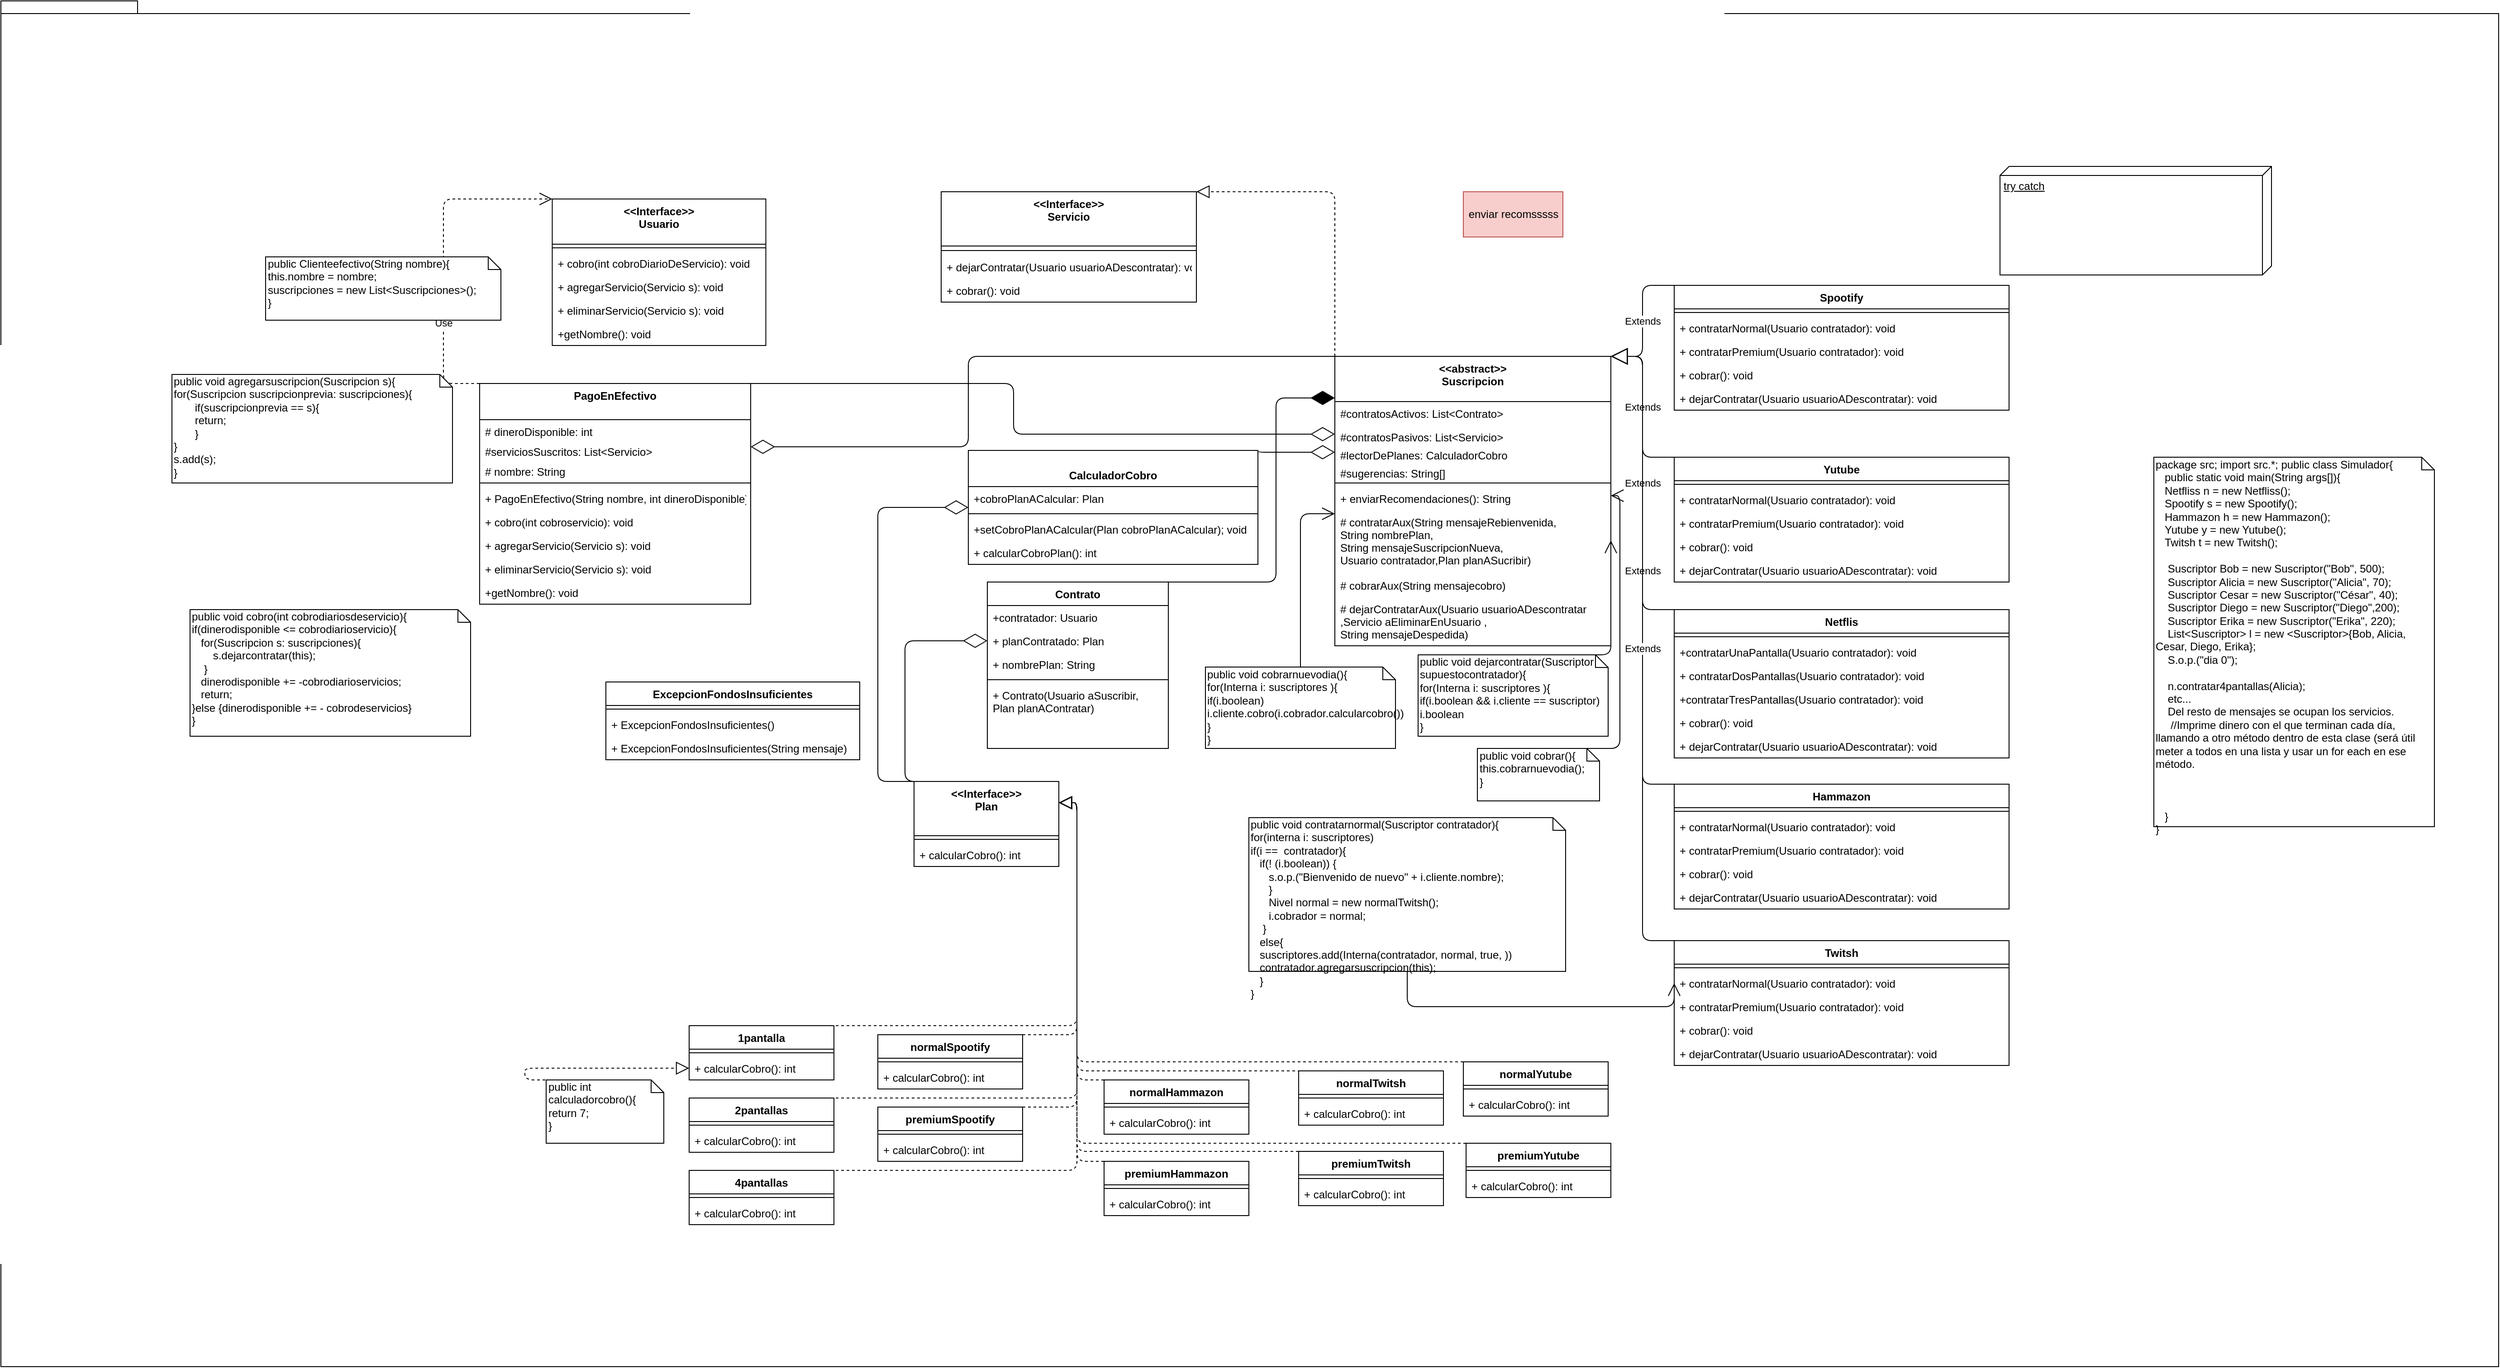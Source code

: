 <mxfile version="13.7.9" type="device"><diagram id="C5RBs43oDa-KdzZeNtuy" name="Page-1"><mxGraphModel dx="2427" dy="1890" grid="1" gridSize="10" guides="1" tooltips="1" connect="1" arrows="1" fold="1" page="1" pageScale="1" pageWidth="827" pageHeight="1169" math="0" shadow="0"><root><mxCell id="WIyWlLk6GJQsqaUBKTNV-0"/><mxCell id="WIyWlLk6GJQsqaUBKTNV-1" parent="WIyWlLk6GJQsqaUBKTNV-0"/><mxCell id="yASqhgef4DeGsvccUPQd-49" value="package" style="shape=folder;fontStyle=1;spacingTop=10;tabWidth=40;tabHeight=14;tabPosition=left;html=1;" parent="WIyWlLk6GJQsqaUBKTNV-1" vertex="1"><mxGeometry x="-279" y="-163" width="2760" height="1510" as="geometry"/></mxCell><mxCell id="seJp1CUH6PUknNEyQA05-84" value="Use" style="endArrow=open;endSize=12;dashed=1;html=1;exitX=0.5;exitY=0;exitDx=0;exitDy=0;edgeStyle=elbowEdgeStyle;elbow=vertical;entryX=0;entryY=0;entryDx=0;entryDy=0;" parent="WIyWlLk6GJQsqaUBKTNV-1" source="seJp1CUH6PUknNEyQA05-51" target="seJp1CUH6PUknNEyQA05-43" edge="1"><mxGeometry width="160" relative="1" as="geometry"><mxPoint x="490.5" y="211.5" as="sourcePoint"/><mxPoint x="492" y="154" as="targetPoint"/><Array as="points"><mxPoint x="210" y="220"/><mxPoint x="280" y="150"/><mxPoint x="340" y="200"/></Array></mxGeometry></mxCell><mxCell id="1PdT752486cN9ow1aZNK-30" value="" style="endArrow=diamondThin;endFill=0;endSize=24;html=1;entryX=0;entryY=0.5;entryDx=0;entryDy=0;edgeStyle=elbowEdgeStyle;elbow=vertical;exitX=0.25;exitY=0;exitDx=0;exitDy=0;" parent="WIyWlLk6GJQsqaUBKTNV-1" source="1PdT752486cN9ow1aZNK-26" target="1PdT752486cN9ow1aZNK-16" edge="1"><mxGeometry width="160" relative="1" as="geometry"><mxPoint x="840" y="530" as="sourcePoint"/><mxPoint x="1000" y="530" as="targetPoint"/><Array as="points"><mxPoint x="720" y="519"/><mxPoint x="730" y="519"/><mxPoint x="710" y="519"/><mxPoint x="790" y="519"/><mxPoint x="720" y="740"/><mxPoint x="760" y="780"/><mxPoint x="900" y="770"/><mxPoint x="700" y="740"/><mxPoint x="970" y="770"/><mxPoint x="770" y="730"/><mxPoint x="1010" y="770"/></Array></mxGeometry></mxCell><mxCell id="seJp1CUH6PUknNEyQA05-47" value="Yutube" style="swimlane;fontStyle=1;align=center;verticalAlign=top;childLayout=stackLayout;horizontal=1;startSize=26;horizontalStack=0;resizeParent=1;resizeParentMax=0;resizeLast=0;collapsible=1;marginBottom=0;" parent="WIyWlLk6GJQsqaUBKTNV-1" vertex="1"><mxGeometry x="1570" y="341.5" width="370" height="138" as="geometry"/></mxCell><mxCell id="seJp1CUH6PUknNEyQA05-49" value="" style="line;strokeWidth=1;fillColor=none;align=left;verticalAlign=middle;spacingTop=-1;spacingLeft=3;spacingRight=3;rotatable=0;labelPosition=right;points=[];portConstraint=eastwest;" parent="seJp1CUH6PUknNEyQA05-47" vertex="1"><mxGeometry y="26" width="370" height="8" as="geometry"/></mxCell><mxCell id="CevSqDJpYo1DZU9bC7BM-19" value="+ contratarNormal(Usuario contratador): void" style="text;strokeColor=none;fillColor=none;align=left;verticalAlign=top;spacingLeft=4;spacingRight=4;overflow=hidden;rotatable=0;points=[[0,0.5],[1,0.5]];portConstraint=eastwest;" parent="seJp1CUH6PUknNEyQA05-47" vertex="1"><mxGeometry y="34" width="370" height="26" as="geometry"/></mxCell><mxCell id="CevSqDJpYo1DZU9bC7BM-20" value="+ contratarPremium(Usuario contratador): void" style="text;strokeColor=none;fillColor=none;align=left;verticalAlign=top;spacingLeft=4;spacingRight=4;overflow=hidden;rotatable=0;points=[[0,0.5],[1,0.5]];portConstraint=eastwest;" parent="seJp1CUH6PUknNEyQA05-47" vertex="1"><mxGeometry y="60" width="370" height="26" as="geometry"/></mxCell><mxCell id="CevSqDJpYo1DZU9bC7BM-104" value="+ cobrar(): void&#xA;" style="text;strokeColor=none;fillColor=none;align=left;verticalAlign=top;spacingLeft=4;spacingRight=4;overflow=hidden;rotatable=0;points=[[0,0.5],[1,0.5]];portConstraint=eastwest;" parent="seJp1CUH6PUknNEyQA05-47" vertex="1"><mxGeometry y="86" width="370" height="26" as="geometry"/></mxCell><mxCell id="CevSqDJpYo1DZU9bC7BM-112" value="+ dejarContratar(Usuario usuarioADescontratar): void" style="text;strokeColor=none;fillColor=none;align=left;verticalAlign=top;spacingLeft=4;spacingRight=4;overflow=hidden;rotatable=0;points=[[0,0.5],[1,0.5]];portConstraint=eastwest;" parent="seJp1CUH6PUknNEyQA05-47" vertex="1"><mxGeometry y="112" width="370" height="26" as="geometry"/></mxCell><mxCell id="seJp1CUH6PUknNEyQA05-35" value="Spootify" style="swimlane;fontStyle=1;align=center;verticalAlign=top;childLayout=stackLayout;horizontal=1;startSize=26;horizontalStack=0;resizeParent=1;resizeParentMax=0;resizeLast=0;collapsible=1;marginBottom=0;" parent="WIyWlLk6GJQsqaUBKTNV-1" vertex="1"><mxGeometry x="1570" y="151.5" width="370" height="138" as="geometry"/></mxCell><mxCell id="seJp1CUH6PUknNEyQA05-37" value="" style="line;strokeWidth=1;fillColor=none;align=left;verticalAlign=middle;spacingTop=-1;spacingLeft=3;spacingRight=3;rotatable=0;labelPosition=right;points=[];portConstraint=eastwest;" parent="seJp1CUH6PUknNEyQA05-35" vertex="1"><mxGeometry y="26" width="370" height="8" as="geometry"/></mxCell><mxCell id="CevSqDJpYo1DZU9bC7BM-18" value="+ contratarNormal(Usuario contratador): void" style="text;strokeColor=none;fillColor=none;align=left;verticalAlign=top;spacingLeft=4;spacingRight=4;overflow=hidden;rotatable=0;points=[[0,0.5],[1,0.5]];portConstraint=eastwest;" parent="seJp1CUH6PUknNEyQA05-35" vertex="1"><mxGeometry y="34" width="370" height="26" as="geometry"/></mxCell><mxCell id="CevSqDJpYo1DZU9bC7BM-17" value="+ contratarPremium(Usuario contratador): void" style="text;strokeColor=none;fillColor=none;align=left;verticalAlign=top;spacingLeft=4;spacingRight=4;overflow=hidden;rotatable=0;points=[[0,0.5],[1,0.5]];portConstraint=eastwest;" parent="seJp1CUH6PUknNEyQA05-35" vertex="1"><mxGeometry y="60" width="370" height="26" as="geometry"/></mxCell><mxCell id="CevSqDJpYo1DZU9bC7BM-106" value="+ cobrar(): void&#xA;" style="text;strokeColor=none;fillColor=none;align=left;verticalAlign=top;spacingLeft=4;spacingRight=4;overflow=hidden;rotatable=0;points=[[0,0.5],[1,0.5]];portConstraint=eastwest;" parent="seJp1CUH6PUknNEyQA05-35" vertex="1"><mxGeometry y="86" width="370" height="26" as="geometry"/></mxCell><mxCell id="CevSqDJpYo1DZU9bC7BM-113" value="+ dejarContratar(Usuario usuarioADescontratar): void" style="text;strokeColor=none;fillColor=none;align=left;verticalAlign=top;spacingLeft=4;spacingRight=4;overflow=hidden;rotatable=0;points=[[0,0.5],[1,0.5]];portConstraint=eastwest;" parent="seJp1CUH6PUknNEyQA05-35" vertex="1"><mxGeometry y="112" width="370" height="26" as="geometry"/></mxCell><mxCell id="CevSqDJpYo1DZU9bC7BM-79" value="&lt;&lt;abstract&gt;&gt;&#xA;Suscripcion&#xA;" style="swimlane;fontStyle=1;align=center;verticalAlign=top;childLayout=stackLayout;horizontal=1;startSize=50;horizontalStack=0;resizeParent=1;resizeParentMax=0;resizeLast=0;collapsible=1;marginBottom=0;" parent="WIyWlLk6GJQsqaUBKTNV-1" vertex="1"><mxGeometry x="1195" y="230" width="305" height="320" as="geometry"/></mxCell><mxCell id="CevSqDJpYo1DZU9bC7BM-83" value="#contratosActivos: List&lt;Contrato&gt;&#xA;" style="text;strokeColor=none;fillColor=none;align=left;verticalAlign=top;spacingLeft=4;spacingRight=4;overflow=hidden;rotatable=0;points=[[0,0.5],[1,0.5]];portConstraint=eastwest;" parent="CevSqDJpYo1DZU9bC7BM-79" vertex="1"><mxGeometry y="50" width="305" height="26" as="geometry"/></mxCell><mxCell id="yASqhgef4DeGsvccUPQd-0" value="#contratosPasivos: List&lt;Servicio&gt;" style="text;strokeColor=none;fillColor=none;align=left;verticalAlign=top;spacingLeft=4;spacingRight=4;overflow=hidden;rotatable=0;points=[[0,0.5],[1,0.5]];portConstraint=eastwest;" parent="CevSqDJpYo1DZU9bC7BM-79" vertex="1"><mxGeometry y="76" width="305" height="20" as="geometry"/></mxCell><mxCell id="yASqhgef4DeGsvccUPQd-5" value="#lectorDePlanes: CalculadorCobro" style="text;strokeColor=none;fillColor=none;align=left;verticalAlign=top;spacingLeft=4;spacingRight=4;overflow=hidden;rotatable=0;points=[[0,0.5],[1,0.5]];portConstraint=eastwest;" parent="CevSqDJpYo1DZU9bC7BM-79" vertex="1"><mxGeometry y="96" width="305" height="20" as="geometry"/></mxCell><mxCell id="yASqhgef4DeGsvccUPQd-1" value="#sugerencias: String[]" style="text;strokeColor=none;fillColor=none;align=left;verticalAlign=top;spacingLeft=4;spacingRight=4;overflow=hidden;rotatable=0;points=[[0,0.5],[1,0.5]];portConstraint=eastwest;" parent="CevSqDJpYo1DZU9bC7BM-79" vertex="1"><mxGeometry y="116" width="305" height="20" as="geometry"/></mxCell><mxCell id="CevSqDJpYo1DZU9bC7BM-81" value="" style="line;strokeWidth=1;fillColor=none;align=left;verticalAlign=middle;spacingTop=-1;spacingLeft=3;spacingRight=3;rotatable=0;labelPosition=right;points=[];portConstraint=eastwest;" parent="CevSqDJpYo1DZU9bC7BM-79" vertex="1"><mxGeometry y="136" width="305" height="8" as="geometry"/></mxCell><mxCell id="yASqhgef4DeGsvccUPQd-41" value="+ enviarRecomendaciones(): String" style="text;strokeColor=none;fillColor=none;align=left;verticalAlign=top;spacingLeft=4;spacingRight=4;overflow=hidden;rotatable=0;points=[[0,0.5],[1,0.5]];portConstraint=eastwest;" parent="CevSqDJpYo1DZU9bC7BM-79" vertex="1"><mxGeometry y="144" width="305" height="26" as="geometry"/></mxCell><mxCell id="SD1j8WDCe33Xbaj8Hvr7-4" value="# contratarAux(String mensajeRebienvenida,&#xA;String nombrePlan,&#xA;String mensajeSuscripcionNueva,&#xA;Usuario contratador,Plan planASucribir) " style="text;strokeColor=none;fillColor=none;align=left;verticalAlign=top;spacingLeft=4;spacingRight=4;overflow=hidden;rotatable=0;points=[[0,0.5],[1,0.5]];portConstraint=eastwest;" vertex="1" parent="CevSqDJpYo1DZU9bC7BM-79"><mxGeometry y="170" width="305" height="70" as="geometry"/></mxCell><mxCell id="SD1j8WDCe33Xbaj8Hvr7-5" value="# cobrarAux(String mensajecobro)&#xA;&#xA; " style="text;strokeColor=none;fillColor=none;align=left;verticalAlign=top;spacingLeft=4;spacingRight=4;overflow=hidden;rotatable=0;points=[[0,0.5],[1,0.5]];portConstraint=eastwest;" vertex="1" parent="CevSqDJpYo1DZU9bC7BM-79"><mxGeometry y="240" width="305" height="26" as="geometry"/></mxCell><mxCell id="SD1j8WDCe33Xbaj8Hvr7-6" value="# dejarContratarAux(Usuario usuarioADescontratar&#xA;,Servicio aEliminarEnUsuario ,&#xA;String mensajeDespedida)&#xA; " style="text;strokeColor=none;fillColor=none;align=left;verticalAlign=top;spacingLeft=4;spacingRight=4;overflow=hidden;rotatable=0;points=[[0,0.5],[1,0.5]];portConstraint=eastwest;" vertex="1" parent="CevSqDJpYo1DZU9bC7BM-79"><mxGeometry y="266" width="305" height="54" as="geometry"/></mxCell><mxCell id="seJp1CUH6PUknNEyQA05-26" value="&lt;&lt;Interface&gt;&gt;&#xA;Servicio" style="swimlane;fontStyle=1;align=center;verticalAlign=top;childLayout=stackLayout;horizontal=1;startSize=60;horizontalStack=0;resizeParent=1;resizeParentMax=0;resizeLast=0;collapsible=1;marginBottom=0;" parent="WIyWlLk6GJQsqaUBKTNV-1" vertex="1"><mxGeometry x="760" y="48" width="282" height="122" as="geometry"><mxRectangle x="778" y="192" width="110" height="58" as="alternateBounds"/></mxGeometry></mxCell><mxCell id="seJp1CUH6PUknNEyQA05-28" value="" style="line;strokeWidth=1;fillColor=none;align=left;verticalAlign=middle;spacingTop=-1;spacingLeft=3;spacingRight=3;rotatable=0;labelPosition=right;points=[];portConstraint=eastwest;" parent="seJp1CUH6PUknNEyQA05-26" vertex="1"><mxGeometry y="60" width="282" height="10" as="geometry"/></mxCell><mxCell id="seJp1CUH6PUknNEyQA05-29" value="+ dejarContratar(Usuario usuarioADescontratar): void" style="text;strokeColor=none;fillColor=none;align=left;verticalAlign=top;spacingLeft=4;spacingRight=4;overflow=hidden;rotatable=0;points=[[0,0.5],[1,0.5]];portConstraint=eastwest;" parent="seJp1CUH6PUknNEyQA05-26" vertex="1"><mxGeometry y="70" width="282" height="26" as="geometry"/></mxCell><mxCell id="seJp1CUH6PUknNEyQA05-30" value="+ cobrar(): void" style="text;strokeColor=none;fillColor=none;align=left;verticalAlign=top;spacingLeft=4;spacingRight=4;overflow=hidden;rotatable=0;points=[[0,0.5],[1,0.5]];portConstraint=eastwest;" parent="seJp1CUH6PUknNEyQA05-26" vertex="1"><mxGeometry y="96" width="282" height="26" as="geometry"/></mxCell><mxCell id="seJp1CUH6PUknNEyQA05-43" value="&lt;&lt;Interface&gt;&gt;&#xA;Usuario" style="swimlane;fontStyle=1;align=center;verticalAlign=top;childLayout=stackLayout;horizontal=1;startSize=50;horizontalStack=0;resizeParent=1;resizeParentMax=0;resizeLast=0;collapsible=1;marginBottom=0;" parent="WIyWlLk6GJQsqaUBKTNV-1" vertex="1"><mxGeometry x="330.25" y="56" width="236" height="162" as="geometry"/></mxCell><mxCell id="seJp1CUH6PUknNEyQA05-45" value="" style="line;strokeWidth=1;fillColor=none;align=left;verticalAlign=middle;spacingTop=-1;spacingLeft=3;spacingRight=3;rotatable=0;labelPosition=right;points=[];portConstraint=eastwest;" parent="seJp1CUH6PUknNEyQA05-43" vertex="1"><mxGeometry y="50" width="236" height="8" as="geometry"/></mxCell><mxCell id="seJp1CUH6PUknNEyQA05-46" value="+ cobro(int cobroDiarioDeServicio): void" style="text;strokeColor=none;fillColor=none;align=left;verticalAlign=top;spacingLeft=4;spacingRight=4;overflow=hidden;rotatable=0;points=[[0,0.5],[1,0.5]];portConstraint=eastwest;" parent="seJp1CUH6PUknNEyQA05-43" vertex="1"><mxGeometry y="58" width="236" height="26" as="geometry"/></mxCell><mxCell id="2" value="+ agregarServicio(Servicio s): void" style="text;strokeColor=none;fillColor=none;align=left;verticalAlign=top;spacingLeft=4;spacingRight=4;overflow=hidden;rotatable=0;points=[[0,0.5],[1,0.5]];portConstraint=eastwest;" parent="seJp1CUH6PUknNEyQA05-43" vertex="1"><mxGeometry y="84" width="236" height="26" as="geometry"/></mxCell><mxCell id="1" value="+ eliminarServicio(Servicio s): void" style="text;strokeColor=none;fillColor=none;align=left;verticalAlign=top;spacingLeft=4;spacingRight=4;overflow=hidden;rotatable=0;points=[[0,0.5],[1,0.5]];portConstraint=eastwest;" parent="seJp1CUH6PUknNEyQA05-43" vertex="1"><mxGeometry y="110" width="236" height="26" as="geometry"/></mxCell><mxCell id="3" value="+getNombre(): void" style="text;strokeColor=none;fillColor=none;align=left;verticalAlign=top;spacingLeft=4;spacingRight=4;overflow=hidden;rotatable=0;points=[[0,0.5],[1,0.5]];portConstraint=eastwest;" parent="seJp1CUH6PUknNEyQA05-43" vertex="1"><mxGeometry y="136" width="236" height="26" as="geometry"/></mxCell><mxCell id="seJp1CUH6PUknNEyQA05-51" value="PagoEnEfectivo" style="swimlane;fontStyle=1;align=center;verticalAlign=top;childLayout=stackLayout;horizontal=1;startSize=40;horizontalStack=0;resizeParent=1;resizeParentMax=0;resizeLast=0;collapsible=1;marginBottom=0;" parent="WIyWlLk6GJQsqaUBKTNV-1" vertex="1"><mxGeometry x="250" y="260" width="299.5" height="244" as="geometry"/></mxCell><mxCell id="1PdT752486cN9ow1aZNK-65" value="# dineroDisponible: int" style="text;strokeColor=none;fillColor=none;align=left;verticalAlign=top;spacingLeft=4;spacingRight=4;overflow=hidden;rotatable=0;points=[[0,0.5],[1,0.5]];portConstraint=eastwest;" parent="seJp1CUH6PUknNEyQA05-51" vertex="1"><mxGeometry y="40" width="299.5" height="22" as="geometry"/></mxCell><mxCell id="seJp1CUH6PUknNEyQA05-52" value="#serviciosSuscritos: List&lt;Servicio&gt;&#xA;" style="text;strokeColor=none;fillColor=none;align=left;verticalAlign=top;spacingLeft=4;spacingRight=4;overflow=hidden;rotatable=0;points=[[0,0.5],[1,0.5]];portConstraint=eastwest;" parent="seJp1CUH6PUknNEyQA05-51" vertex="1"><mxGeometry y="62" width="299.5" height="22" as="geometry"/></mxCell><mxCell id="1PdT752486cN9ow1aZNK-66" value="# nombre: String" style="text;strokeColor=none;fillColor=none;align=left;verticalAlign=top;spacingLeft=4;spacingRight=4;overflow=hidden;rotatable=0;points=[[0,0.5],[1,0.5]];portConstraint=eastwest;" parent="seJp1CUH6PUknNEyQA05-51" vertex="1"><mxGeometry y="84" width="299.5" height="22" as="geometry"/></mxCell><mxCell id="seJp1CUH6PUknNEyQA05-53" value="" style="line;strokeWidth=1;fillColor=none;align=left;verticalAlign=middle;spacingTop=-1;spacingLeft=3;spacingRight=3;rotatable=0;labelPosition=right;points=[];portConstraint=eastwest;" parent="seJp1CUH6PUknNEyQA05-51" vertex="1"><mxGeometry y="106" width="299.5" height="8" as="geometry"/></mxCell><mxCell id="seJp1CUH6PUknNEyQA05-54" value="+ PagoEnEfectivo(String nombre, int dineroDisponible)" style="text;strokeColor=none;fillColor=none;align=left;verticalAlign=top;spacingLeft=4;spacingRight=4;overflow=hidden;rotatable=0;points=[[0,0.5],[1,0.5]];portConstraint=eastwest;" parent="seJp1CUH6PUknNEyQA05-51" vertex="1"><mxGeometry y="114" width="299.5" height="26" as="geometry"/></mxCell><mxCell id="CevSqDJpYo1DZU9bC7BM-14" value="+ cobro(int cobroservicio): void" style="text;strokeColor=none;fillColor=none;align=left;verticalAlign=top;spacingLeft=4;spacingRight=4;overflow=hidden;rotatable=0;points=[[0,0.5],[1,0.5]];portConstraint=eastwest;" parent="seJp1CUH6PUknNEyQA05-51" vertex="1"><mxGeometry y="140" width="299.5" height="26" as="geometry"/></mxCell><mxCell id="WTRVzE50mCEl7i8jWflu-0" value="+ agregarServicio(Servicio s): void" style="text;strokeColor=none;fillColor=none;align=left;verticalAlign=top;spacingLeft=4;spacingRight=4;overflow=hidden;rotatable=0;points=[[0,0.5],[1,0.5]];portConstraint=eastwest;" parent="seJp1CUH6PUknNEyQA05-51" vertex="1"><mxGeometry y="166" width="299.5" height="26" as="geometry"/></mxCell><mxCell id="0" value="+ eliminarServicio(Servicio s): void" style="text;strokeColor=none;fillColor=none;align=left;verticalAlign=top;spacingLeft=4;spacingRight=4;overflow=hidden;rotatable=0;points=[[0,0.5],[1,0.5]];portConstraint=eastwest;" parent="seJp1CUH6PUknNEyQA05-51" vertex="1"><mxGeometry y="192" width="299.5" height="26" as="geometry"/></mxCell><mxCell id="yASqhgef4DeGsvccUPQd-43" value="+getNombre(): void" style="text;strokeColor=none;fillColor=none;align=left;verticalAlign=top;spacingLeft=4;spacingRight=4;overflow=hidden;rotatable=0;points=[[0,0.5],[1,0.5]];portConstraint=eastwest;" parent="seJp1CUH6PUknNEyQA05-51" vertex="1"><mxGeometry y="218" width="299.5" height="26" as="geometry"/></mxCell><mxCell id="1PdT752486cN9ow1aZNK-44" value="public int calculadorcobro(){&lt;br&gt;return 7;&lt;br&gt;}" style="shape=note;whiteSpace=wrap;html=1;size=14;verticalAlign=top;align=left;spacingTop=-6;" parent="WIyWlLk6GJQsqaUBKTNV-1" vertex="1"><mxGeometry x="323.5" y="1030" width="130" height="70" as="geometry"/></mxCell><mxCell id="1PdT752486cN9ow1aZNK-45" value="" style="endArrow=block;dashed=1;endFill=0;endSize=12;html=1;exitX=0.5;exitY=0;exitDx=0;exitDy=0;exitPerimeter=0;entryX=0;entryY=0.5;entryDx=0;entryDy=0;edgeStyle=elbowEdgeStyle;elbow=vertical;" parent="WIyWlLk6GJQsqaUBKTNV-1" source="1PdT752486cN9ow1aZNK-44" target="1PdT752486cN9ow1aZNK-35" edge="1"><mxGeometry width="160" relative="1" as="geometry"><mxPoint x="680" y="1050" as="sourcePoint"/><mxPoint x="840" y="1050" as="targetPoint"/><Array as="points"><mxPoint x="300" y="990"/><mxPoint x="860" y="1033"/><mxPoint x="750" y="1050"/></Array></mxGeometry></mxCell><mxCell id="1PdT752486cN9ow1aZNK-46" value="" style="endArrow=block;dashed=1;endFill=0;endSize=12;html=1;exitX=0;exitY=0;exitDx=0;exitDy=0;edgeStyle=elbowEdgeStyle;elbow=vertical;entryX=1;entryY=0.25;entryDx=0;entryDy=0;" parent="WIyWlLk6GJQsqaUBKTNV-1" source="1PdT752486cN9ow1aZNK-32" target="1PdT752486cN9ow1aZNK-26" edge="1"><mxGeometry width="160" relative="1" as="geometry"><mxPoint x="910" y="940" as="sourcePoint"/><mxPoint x="888" y="850" as="targetPoint"/><Array as="points"><mxPoint x="910" y="840"/><mxPoint x="790" y="890"/></Array></mxGeometry></mxCell><mxCell id="1PdT752486cN9ow1aZNK-47" value="" style="endArrow=block;dashed=1;endFill=0;endSize=12;html=1;exitX=0;exitY=0;exitDx=0;exitDy=0;edgeStyle=elbowEdgeStyle;elbow=vertical;entryX=1;entryY=0.25;entryDx=0;entryDy=0;" parent="WIyWlLk6GJQsqaUBKTNV-1" source="1PdT752486cN9ow1aZNK-36" target="1PdT752486cN9ow1aZNK-26" edge="1"><mxGeometry width="160" relative="1" as="geometry"><mxPoint x="910" y="940" as="sourcePoint"/><mxPoint x="890" y="850" as="targetPoint"/><Array as="points"><mxPoint x="910" y="920"/><mxPoint x="650" y="930"/></Array></mxGeometry></mxCell><mxCell id="seJp1CUH6PUknNEyQA05-22" value="Netflis" style="swimlane;fontStyle=1;align=center;verticalAlign=top;childLayout=stackLayout;horizontal=1;startSize=26;horizontalStack=0;resizeParent=1;resizeParentMax=0;resizeLast=0;collapsible=1;marginBottom=0;" parent="WIyWlLk6GJQsqaUBKTNV-1" vertex="1"><mxGeometry x="1570" y="510" width="370" height="164" as="geometry"/></mxCell><mxCell id="seJp1CUH6PUknNEyQA05-24" value="" style="line;strokeWidth=1;fillColor=none;align=left;verticalAlign=middle;spacingTop=-1;spacingLeft=3;spacingRight=3;rotatable=0;labelPosition=right;points=[];portConstraint=eastwest;" parent="seJp1CUH6PUknNEyQA05-22" vertex="1"><mxGeometry y="26" width="370" height="8" as="geometry"/></mxCell><mxCell id="1PdT752486cN9ow1aZNK-56" value="+contratarUnaPantalla(Usuario contratador): void" style="text;strokeColor=none;fillColor=none;align=left;verticalAlign=top;spacingLeft=4;spacingRight=4;overflow=hidden;rotatable=0;points=[[0,0.5],[1,0.5]];portConstraint=eastwest;" parent="seJp1CUH6PUknNEyQA05-22" vertex="1"><mxGeometry y="34" width="370" height="26" as="geometry"/></mxCell><mxCell id="seJp1CUH6PUknNEyQA05-25" value="+ contratarDosPantallas(Usuario contratador): void&#xA;&#xA;&#xA;&#xA;" style="text;strokeColor=none;fillColor=none;align=left;verticalAlign=top;spacingLeft=4;spacingRight=4;overflow=hidden;rotatable=0;points=[[0,0.5],[1,0.5]];portConstraint=eastwest;" parent="seJp1CUH6PUknNEyQA05-22" vertex="1"><mxGeometry y="60" width="370" height="26" as="geometry"/></mxCell><mxCell id="1PdT752486cN9ow1aZNK-55" value="+contratarTresPantallas(Usuario contratador): void" style="text;strokeColor=none;fillColor=none;align=left;verticalAlign=top;spacingLeft=4;spacingRight=4;overflow=hidden;rotatable=0;points=[[0,0.5],[1,0.5]];portConstraint=eastwest;" parent="seJp1CUH6PUknNEyQA05-22" vertex="1"><mxGeometry y="86" width="370" height="26" as="geometry"/></mxCell><mxCell id="CevSqDJpYo1DZU9bC7BM-107" value="+ cobrar(): void&#xA;" style="text;strokeColor=none;fillColor=none;align=left;verticalAlign=top;spacingLeft=4;spacingRight=4;overflow=hidden;rotatable=0;points=[[0,0.5],[1,0.5]];portConstraint=eastwest;" parent="seJp1CUH6PUknNEyQA05-22" vertex="1"><mxGeometry y="112" width="370" height="26" as="geometry"/></mxCell><mxCell id="1PdT752486cN9ow1aZNK-57" value="+ dejarContratar(Usuario usuarioADescontratar): void" style="text;strokeColor=none;fillColor=none;align=left;verticalAlign=top;spacingLeft=4;spacingRight=4;overflow=hidden;rotatable=0;points=[[0,0.5],[1,0.5]];portConstraint=eastwest;" parent="seJp1CUH6PUknNEyQA05-22" vertex="1"><mxGeometry y="138" width="370" height="26" as="geometry"/></mxCell><mxCell id="1PdT752486cN9ow1aZNK-48" value="" style="endArrow=block;dashed=1;endFill=0;endSize=12;html=1;exitX=0;exitY=0;exitDx=0;exitDy=0;edgeStyle=elbowEdgeStyle;elbow=vertical;entryX=1;entryY=0.25;entryDx=0;entryDy=0;" parent="WIyWlLk6GJQsqaUBKTNV-1" source="1PdT752486cN9ow1aZNK-40" target="1PdT752486cN9ow1aZNK-26" edge="1"><mxGeometry width="160" relative="1" as="geometry"><mxPoint x="910" y="940" as="sourcePoint"/><mxPoint x="890" y="850" as="targetPoint"/><Array as="points"><mxPoint x="910" y="900"/><mxPoint x="730" y="950"/></Array></mxGeometry></mxCell><mxCell id="CevSqDJpYo1DZU9bC7BM-0" value="&lt;span&gt;public Clienteefectivo(String nombre){&lt;br&gt;this.nombre = nombre;&lt;br&gt;suscripciones = new List&amp;lt;Suscripciones&amp;gt;();&lt;br&gt;}&lt;br&gt;&lt;/span&gt;" style="shape=note;whiteSpace=wrap;html=1;size=14;verticalAlign=top;align=left;spacingTop=-6;" parent="WIyWlLk6GJQsqaUBKTNV-1" vertex="1"><mxGeometry x="13.5" y="120" width="260" height="70" as="geometry"/></mxCell><mxCell id="CevSqDJpYo1DZU9bC7BM-84" value="public void cobrar(){&lt;br&gt;this.cobrarnuevodia();&lt;br&gt;}" style="shape=note;whiteSpace=wrap;html=1;size=14;verticalAlign=top;align=left;spacingTop=-6;" parent="WIyWlLk6GJQsqaUBKTNV-1" vertex="1"><mxGeometry x="1352.5" y="663.5" width="135" height="58" as="geometry"/></mxCell><mxCell id="CevSqDJpYo1DZU9bC7BM-85" value="" style="endArrow=open;endFill=1;endSize=12;html=1;exitX=0;exitY=0;exitDx=0;exitDy=0;exitPerimeter=0;entryX=1;entryY=0.5;entryDx=0;entryDy=0;edgeStyle=elbowEdgeStyle;" parent="WIyWlLk6GJQsqaUBKTNV-1" source="CevSqDJpYo1DZU9bC7BM-84" edge="1"><mxGeometry width="160" relative="1" as="geometry"><mxPoint x="1310" y="440" as="sourcePoint"/><mxPoint x="1500" y="384" as="targetPoint"/><Array as="points"><mxPoint x="1510" y="450"/><mxPoint x="1470" y="400"/></Array></mxGeometry></mxCell><mxCell id="CevSqDJpYo1DZU9bC7BM-87" value="" style="endArrow=diamondThin;endFill=1;endSize=24;html=1;exitX=0.5;exitY=0;exitDx=0;exitDy=0;edgeStyle=elbowEdgeStyle;" parent="WIyWlLk6GJQsqaUBKTNV-1" source="CevSqDJpYo1DZU9bC7BM-8" edge="1"><mxGeometry width="160" relative="1" as="geometry"><mxPoint x="950" y="450" as="sourcePoint"/><mxPoint x="1195" y="276" as="targetPoint"/><Array as="points"><mxPoint x="1130" y="340"/><mxPoint x="1120" y="350"/><mxPoint x="1040" y="430"/><mxPoint x="1030" y="390"/><mxPoint x="1090" y="340"/></Array></mxGeometry></mxCell><mxCell id="CevSqDJpYo1DZU9bC7BM-96" value="Extends" style="endArrow=block;endSize=16;endFill=0;html=1;entryX=1;entryY=0;entryDx=0;entryDy=0;exitX=0;exitY=0;exitDx=0;exitDy=0;edgeStyle=elbowEdgeStyle;" parent="WIyWlLk6GJQsqaUBKTNV-1" source="seJp1CUH6PUknNEyQA05-35" target="CevSqDJpYo1DZU9bC7BM-79" edge="1"><mxGeometry width="160" relative="1" as="geometry"><mxPoint x="1090" y="440" as="sourcePoint"/><mxPoint x="1250" y="440" as="targetPoint"/></mxGeometry></mxCell><mxCell id="CevSqDJpYo1DZU9bC7BM-97" value="Extends" style="endArrow=block;endSize=16;endFill=0;html=1;entryX=1;entryY=0;entryDx=0;entryDy=0;exitX=0;exitY=0;exitDx=0;exitDy=0;edgeStyle=elbowEdgeStyle;" parent="WIyWlLk6GJQsqaUBKTNV-1" source="seJp1CUH6PUknNEyQA05-47" target="CevSqDJpYo1DZU9bC7BM-79" edge="1"><mxGeometry width="160" relative="1" as="geometry"><mxPoint x="1590.5" y="146" as="sourcePoint"/><mxPoint x="1451.08" y="293.98" as="targetPoint"/></mxGeometry></mxCell><mxCell id="CevSqDJpYo1DZU9bC7BM-98" value="Extends" style="endArrow=block;endSize=16;endFill=0;html=1;entryX=1;entryY=0;entryDx=0;entryDy=0;exitX=0;exitY=0;exitDx=0;exitDy=0;edgeStyle=elbowEdgeStyle;" parent="WIyWlLk6GJQsqaUBKTNV-1" source="seJp1CUH6PUknNEyQA05-22" target="CevSqDJpYo1DZU9bC7BM-79" edge="1"><mxGeometry width="160" relative="1" as="geometry"><mxPoint x="1590" y="269" as="sourcePoint"/><mxPoint x="1450" y="286" as="targetPoint"/></mxGeometry></mxCell><mxCell id="CevSqDJpYo1DZU9bC7BM-99" value="Extends" style="endArrow=block;endSize=16;endFill=0;html=1;entryX=1;entryY=0;entryDx=0;entryDy=0;exitX=0;exitY=0;exitDx=0;exitDy=0;edgeStyle=elbowEdgeStyle;" parent="WIyWlLk6GJQsqaUBKTNV-1" source="seJp1CUH6PUknNEyQA05-31" target="CevSqDJpYo1DZU9bC7BM-79" edge="1"><mxGeometry width="160" relative="1" as="geometry"><mxPoint x="1590.5" y="390" as="sourcePoint"/><mxPoint x="1450" y="286" as="targetPoint"/></mxGeometry></mxCell><mxCell id="CevSqDJpYo1DZU9bC7BM-100" value="Extends" style="endArrow=block;endSize=16;endFill=0;html=1;entryX=1;entryY=0;entryDx=0;entryDy=0;exitX=0;exitY=0;exitDx=0;exitDy=0;edgeStyle=elbowEdgeStyle;" parent="WIyWlLk6GJQsqaUBKTNV-1" source="seJp1CUH6PUknNEyQA05-55" target="CevSqDJpYo1DZU9bC7BM-79" edge="1"><mxGeometry width="160" relative="1" as="geometry"><mxPoint x="1590" y="590" as="sourcePoint"/><mxPoint x="1450" y="286" as="targetPoint"/></mxGeometry></mxCell><mxCell id="CevSqDJpYo1DZU9bC7BM-101" value="public void cobrarnuevodia(){&lt;br&gt;for(Interna i: suscriptores ){&lt;br&gt;if(i.boolean) i.cliente.cobro(i.cobrador.calcularcobro())&lt;br&gt;}&lt;br&gt;}" style="shape=note;whiteSpace=wrap;html=1;size=14;verticalAlign=top;align=left;spacingTop=-6;" parent="WIyWlLk6GJQsqaUBKTNV-1" vertex="1"><mxGeometry x="1052" y="573.5" width="210" height="90" as="geometry"/></mxCell><mxCell id="CevSqDJpYo1DZU9bC7BM-102" value="" style="endArrow=block;dashed=1;endFill=0;endSize=12;html=1;exitX=0;exitY=0;exitDx=0;exitDy=0;edgeStyle=elbowEdgeStyle;elbow=vertical;entryX=1;entryY=0;entryDx=0;entryDy=0;" parent="WIyWlLk6GJQsqaUBKTNV-1" source="CevSqDJpYo1DZU9bC7BM-79" target="seJp1CUH6PUknNEyQA05-26" edge="1"><mxGeometry width="160" relative="1" as="geometry"><mxPoint x="1360" y="540" as="sourcePoint"/><mxPoint x="1520" y="540" as="targetPoint"/><Array as="points"><mxPoint x="1120" y="48"/><mxPoint x="1130" y="70"/><mxPoint x="1120" y="20"/><mxPoint x="1110" y="130"/><mxPoint x="1150" y="148"/><mxPoint x="1120" y="148"/><mxPoint x="1140" y="148"/><mxPoint x="1160" y="148"/><mxPoint x="1180" y="190"/></Array></mxGeometry></mxCell><mxCell id="CevSqDJpYo1DZU9bC7BM-110" value="" style="endArrow=open;endFill=0;endSize=12;html=1;exitX=0.5;exitY=0;exitDx=0;exitDy=0;exitPerimeter=0;entryX=0;entryY=0.5;entryDx=0;entryDy=0;edgeStyle=elbowEdgeStyle;elbow=vertical;" parent="WIyWlLk6GJQsqaUBKTNV-1" source="CevSqDJpYo1DZU9bC7BM-101" edge="1"><mxGeometry width="160" relative="1" as="geometry"><mxPoint x="990" y="610" as="sourcePoint"/><mxPoint x="1195" y="404" as="targetPoint"/><Array as="points"><mxPoint x="1170" y="404"/><mxPoint x="1210" y="391"/></Array></mxGeometry></mxCell><mxCell id="seJp1CUH6PUknNEyQA05-55" value="Twitsh" style="swimlane;fontStyle=1;align=center;verticalAlign=top;childLayout=stackLayout;horizontal=1;startSize=26;horizontalStack=0;resizeParent=1;resizeParentMax=0;resizeLast=0;collapsible=1;marginBottom=0;" parent="WIyWlLk6GJQsqaUBKTNV-1" vertex="1"><mxGeometry x="1570" y="876" width="370" height="138" as="geometry"/></mxCell><mxCell id="seJp1CUH6PUknNEyQA05-57" value="" style="line;strokeWidth=1;fillColor=none;align=left;verticalAlign=middle;spacingTop=-1;spacingLeft=3;spacingRight=3;rotatable=0;labelPosition=right;points=[];portConstraint=eastwest;" parent="seJp1CUH6PUknNEyQA05-55" vertex="1"><mxGeometry y="26" width="370" height="8" as="geometry"/></mxCell><mxCell id="seJp1CUH6PUknNEyQA05-58" value="+ contratarNormal(Usuario contratador): void" style="text;strokeColor=none;fillColor=none;align=left;verticalAlign=top;spacingLeft=4;spacingRight=4;overflow=hidden;rotatable=0;points=[[0,0.5],[1,0.5]];portConstraint=eastwest;" parent="seJp1CUH6PUknNEyQA05-55" vertex="1"><mxGeometry y="34" width="370" height="26" as="geometry"/></mxCell><mxCell id="CevSqDJpYo1DZU9bC7BM-15" value="+ contratarPremium(Usuario contratador): void" style="text;strokeColor=none;fillColor=none;align=left;verticalAlign=top;spacingLeft=4;spacingRight=4;overflow=hidden;rotatable=0;points=[[0,0.5],[1,0.5]];portConstraint=eastwest;" parent="seJp1CUH6PUknNEyQA05-55" vertex="1"><mxGeometry y="60" width="370" height="26" as="geometry"/></mxCell><mxCell id="CevSqDJpYo1DZU9bC7BM-109" value="+ cobrar(): void&#xA;" style="text;strokeColor=none;fillColor=none;align=left;verticalAlign=top;spacingLeft=4;spacingRight=4;overflow=hidden;rotatable=0;points=[[0,0.5],[1,0.5]];portConstraint=eastwest;" parent="seJp1CUH6PUknNEyQA05-55" vertex="1"><mxGeometry y="86" width="370" height="26" as="geometry"/></mxCell><mxCell id="CevSqDJpYo1DZU9bC7BM-115" value="+ dejarContratar(Usuario usuarioADescontratar): void" style="text;strokeColor=none;fillColor=none;align=left;verticalAlign=top;spacingLeft=4;spacingRight=4;overflow=hidden;rotatable=0;points=[[0,0.5],[1,0.5]];portConstraint=eastwest;" parent="seJp1CUH6PUknNEyQA05-55" vertex="1"><mxGeometry y="112" width="370" height="26" as="geometry"/></mxCell><mxCell id="seJp1CUH6PUknNEyQA05-31" value="Hammazon" style="swimlane;fontStyle=1;align=center;verticalAlign=top;childLayout=stackLayout;horizontal=1;startSize=26;horizontalStack=0;resizeParent=1;resizeParentMax=0;resizeLast=0;collapsible=1;marginBottom=0;" parent="WIyWlLk6GJQsqaUBKTNV-1" vertex="1"><mxGeometry x="1570" y="703" width="370" height="138" as="geometry"/></mxCell><mxCell id="seJp1CUH6PUknNEyQA05-33" value="" style="line;strokeWidth=1;fillColor=none;align=left;verticalAlign=middle;spacingTop=-1;spacingLeft=3;spacingRight=3;rotatable=0;labelPosition=right;points=[];portConstraint=eastwest;" parent="seJp1CUH6PUknNEyQA05-31" vertex="1"><mxGeometry y="26" width="370" height="8" as="geometry"/></mxCell><mxCell id="CevSqDJpYo1DZU9bC7BM-16" value="+ contratarNormal(Usuario contratador): void" style="text;strokeColor=none;fillColor=none;align=left;verticalAlign=top;spacingLeft=4;spacingRight=4;overflow=hidden;rotatable=0;points=[[0,0.5],[1,0.5]];portConstraint=eastwest;" parent="seJp1CUH6PUknNEyQA05-31" vertex="1"><mxGeometry y="34" width="370" height="26" as="geometry"/></mxCell><mxCell id="CevSqDJpYo1DZU9bC7BM-21" value="+ contratarPremium(Usuario contratador): void" style="text;strokeColor=none;fillColor=none;align=left;verticalAlign=top;spacingLeft=4;spacingRight=4;overflow=hidden;rotatable=0;points=[[0,0.5],[1,0.5]];portConstraint=eastwest;" parent="seJp1CUH6PUknNEyQA05-31" vertex="1"><mxGeometry y="60" width="370" height="26" as="geometry"/></mxCell><mxCell id="CevSqDJpYo1DZU9bC7BM-108" value="+ cobrar(): void&#xA;" style="text;strokeColor=none;fillColor=none;align=left;verticalAlign=top;spacingLeft=4;spacingRight=4;overflow=hidden;rotatable=0;points=[[0,0.5],[1,0.5]];portConstraint=eastwest;" parent="seJp1CUH6PUknNEyQA05-31" vertex="1"><mxGeometry y="86" width="370" height="26" as="geometry"/></mxCell><mxCell id="CevSqDJpYo1DZU9bC7BM-114" value="+ dejarContratar(Usuario usuarioADescontratar): void" style="text;strokeColor=none;fillColor=none;align=left;verticalAlign=top;spacingLeft=4;spacingRight=4;overflow=hidden;rotatable=0;points=[[0,0.5],[1,0.5]];portConstraint=eastwest;" parent="seJp1CUH6PUknNEyQA05-31" vertex="1"><mxGeometry y="112" width="370" height="26" as="geometry"/></mxCell><mxCell id="CevSqDJpYo1DZU9bC7BM-117" value="&lt;span&gt;public void dejarcontratar(Suscriptor supuestocontratador){&lt;br&gt;&lt;/span&gt;for(Interna i: suscriptores ){&lt;br&gt;if(i.boolean &amp;amp;&amp;amp; i.cliente == suscriptor) i.boolean&amp;nbsp;&amp;nbsp;&lt;span&gt;&lt;br&gt;}&lt;br&gt;&lt;/span&gt;" style="shape=note;whiteSpace=wrap;html=1;size=14;verticalAlign=top;align=left;spacingTop=-6;" parent="WIyWlLk6GJQsqaUBKTNV-1" vertex="1"><mxGeometry x="1287" y="560" width="210" height="90" as="geometry"/></mxCell><mxCell id="CevSqDJpYo1DZU9bC7BM-118" value="" style="endArrow=open;endFill=1;endSize=12;html=1;exitX=0.5;exitY=0;exitDx=0;exitDy=0;exitPerimeter=0;entryX=1;entryY=0.5;entryDx=0;entryDy=0;edgeStyle=elbowEdgeStyle;" parent="WIyWlLk6GJQsqaUBKTNV-1" source="CevSqDJpYo1DZU9bC7BM-117" edge="1"><mxGeometry width="160" relative="1" as="geometry"><mxPoint x="1365.0" y="652" as="sourcePoint"/><mxPoint x="1500" y="433.5" as="targetPoint"/><Array as="points"><mxPoint x="1500" y="430"/><mxPoint x="1480" y="410"/></Array></mxGeometry></mxCell><mxCell id="CevSqDJpYo1DZU9bC7BM-119" value="&lt;span&gt;public void contratarnormal(Suscriptor contratador){&lt;br&gt;for(interna i: suscriptores)&lt;br&gt;if(i ==&amp;nbsp; contratador){&lt;br&gt;&amp;nbsp; &amp;nbsp;if(! (i.boolean)) {&lt;br&gt;&amp;nbsp; &amp;nbsp; &amp;nbsp; s.o.p.(&quot;Bienvenido de nuevo&quot; + i.cliente.nombre);&lt;br&gt;&amp;nbsp; &amp;nbsp; &amp;nbsp; }&lt;br&gt;&amp;nbsp; &amp;nbsp; &amp;nbsp; Nivel normal = new normalTwitsh();&amp;nbsp;&lt;br&gt;&amp;nbsp; &amp;nbsp; &amp;nbsp; i.cobrador = normal;&lt;br&gt;&amp;nbsp; &amp;nbsp; }&lt;br&gt;&amp;nbsp; &amp;nbsp;else{&lt;br&gt;&amp;nbsp; &amp;nbsp;suscriptores.add(Interna(contratador, normal, true, ))&lt;br&gt;&amp;nbsp; &amp;nbsp;contratador.agregarsuscripcion(this);&lt;br&gt;&amp;nbsp; &amp;nbsp;}&lt;br&gt;}&lt;br&gt;&lt;/span&gt;" style="shape=note;whiteSpace=wrap;html=1;size=14;verticalAlign=top;align=left;spacingTop=-6;" parent="WIyWlLk6GJQsqaUBKTNV-1" vertex="1"><mxGeometry x="1100" y="740" width="350" height="170" as="geometry"/></mxCell><mxCell id="CevSqDJpYo1DZU9bC7BM-120" value="" style="endArrow=open;endFill=1;endSize=12;html=1;exitX=0.5;exitY=1;exitDx=0;exitDy=0;exitPerimeter=0;entryX=0;entryY=0.5;entryDx=0;entryDy=0;edgeStyle=elbowEdgeStyle;" parent="WIyWlLk6GJQsqaUBKTNV-1" source="CevSqDJpYo1DZU9bC7BM-119" target="seJp1CUH6PUknNEyQA05-58" edge="1"><mxGeometry width="160" relative="1" as="geometry"><mxPoint x="1365" y="652" as="sourcePoint"/><mxPoint x="1500" y="394" as="targetPoint"/><Array as="points"><mxPoint x="1520" y="949"/><mxPoint x="1520" y="970"/><mxPoint x="1480" y="410"/></Array></mxGeometry></mxCell><mxCell id="T8enBFcLT0_d_GyZRekM-0" value="public void cobro(int cobrodiariosdeservicio){&lt;br&gt;if(dinerodisponible &amp;lt;= cobrodiarioservicio){&lt;br&gt;&amp;nbsp; &amp;nbsp;for(Suscripcion s: suscripciones){&lt;br&gt;&amp;nbsp; &amp;nbsp; &amp;nbsp; &amp;nbsp;s.dejarcontratar(this);&lt;br&gt;&amp;nbsp; &amp;nbsp; }&lt;br&gt;&amp;nbsp; &amp;nbsp;dinerodisponible += -cobrodiarioservicios;&lt;br&gt;&amp;nbsp; &amp;nbsp;return;&lt;br&gt;}else {dinerodisponible += - cobrodeservicios}&lt;br&gt;}" style="shape=note;whiteSpace=wrap;html=1;size=14;verticalAlign=top;align=left;spacingTop=-6;" parent="WIyWlLk6GJQsqaUBKTNV-1" vertex="1"><mxGeometry x="-70" y="510" width="310" height="140" as="geometry"/></mxCell><mxCell id="T8enBFcLT0_d_GyZRekM-3" value="package src;  import src.*;  public class Simulador{&lt;br&gt;&amp;nbsp; &amp;nbsp;public static void main(String args[]){&lt;br&gt;&amp;nbsp; &amp;nbsp;&lt;span&gt;Netfliss n = new Netfliss();&lt;/span&gt;&lt;div&gt;&amp;nbsp; &amp;nbsp;Spootify s = new Spootify();&lt;/div&gt;&lt;div&gt;&amp;nbsp; &amp;nbsp;Hammazon h = new Hammazon();&lt;/div&gt;&lt;div&gt;&amp;nbsp; &amp;nbsp;Yutube y = new Yutube();&lt;/div&gt;&lt;div&gt;&amp;nbsp; &amp;nbsp;Twitsh t = new Twitsh();&lt;/div&gt;&amp;nbsp; &amp;nbsp; &lt;br&gt;&amp;nbsp; &amp;nbsp;&amp;nbsp;&lt;span&gt;Suscriptor Bob = new Suscriptor(&quot;Bob&quot;, 500);&lt;/span&gt;&lt;div&gt;&amp;nbsp; &amp;nbsp; Suscriptor Alicia = new Suscriptor(&quot;Alicia&quot;, 70);&lt;/div&gt;&lt;div&gt;&amp;nbsp; &amp;nbsp; Suscriptor Cesar = new Suscriptor(&quot;César&quot;, 40);&lt;/div&gt;&lt;div&gt;&amp;nbsp; &amp;nbsp; Suscriptor Diego = new Suscriptor(&quot;Diego&quot;,200);&lt;/div&gt;&lt;div&gt;&amp;nbsp; &amp;nbsp; Suscriptor Erika = new Suscriptor(&quot;Erika&quot;, 220);&lt;/div&gt;&amp;nbsp; &amp;nbsp; List&amp;lt;Suscriptor&amp;gt; l = new &amp;lt;Suscriptor&amp;gt;{Bob, Alicia, Cesar, Diego, Erika};&lt;br&gt;&amp;nbsp; &amp;nbsp;&amp;nbsp;&lt;span&gt;S.o.p.(&quot;dia 0&quot;);&lt;br&gt;&lt;br&gt;&lt;/span&gt;&lt;div&gt;&amp;nbsp; &amp;nbsp; n.contratar4pantallas(Alicia);&lt;/div&gt;&lt;div&gt;&amp;nbsp; &amp;nbsp; etc...&lt;/div&gt;&lt;div&gt;&amp;nbsp; &amp;nbsp; Del resto de mensajes se ocupan los servicios.&lt;/div&gt;&amp;nbsp; &amp;nbsp; &amp;nbsp;//Imprime dinero con el que terminan cada día, llamando a otro método dentro de esta clase (será útil meter a todos en una lista y usar un for each en ese método.&lt;br&gt;&amp;nbsp; &amp;nbsp;&amp;nbsp;&lt;br&gt;&lt;br&gt;&lt;br&gt;&amp;nbsp; &amp;nbsp;}&lt;br&gt;}" style="shape=note;whiteSpace=wrap;html=1;size=14;verticalAlign=top;align=left;spacingTop=-6;" parent="WIyWlLk6GJQsqaUBKTNV-1" vertex="1"><mxGeometry x="2100" y="341.5" width="310" height="408.5" as="geometry"/></mxCell><mxCell id="WTRVzE50mCEl7i8jWflu-2" value="public void agregarsuscripcion(Suscripcion s){&lt;br&gt;for(Suscripcion suscripcionprevia: suscripciones){&lt;br&gt;&amp;nbsp; &amp;nbsp; &amp;nbsp; &amp;nbsp;if(suscripcionprevia == s){&amp;nbsp; &amp;nbsp;&amp;nbsp;&lt;br&gt;&amp;nbsp; &amp;nbsp; &amp;nbsp; &amp;nbsp;return;&lt;br&gt;&amp;nbsp; &amp;nbsp; &amp;nbsp; &amp;nbsp;}&lt;br&gt;}&lt;br&gt;s.add(s);&lt;br&gt;}" style="shape=note;whiteSpace=wrap;html=1;size=14;verticalAlign=top;align=left;spacingTop=-6;" parent="WIyWlLk6GJQsqaUBKTNV-1" vertex="1"><mxGeometry x="-90" y="250" width="310" height="120" as="geometry"/></mxCell><mxCell id="yASqhgef4DeGsvccUPQd-10" value="try catch" style="verticalAlign=top;align=left;spacingTop=8;spacingLeft=2;spacingRight=12;shape=cube;size=10;direction=south;fontStyle=4;html=1;" parent="WIyWlLk6GJQsqaUBKTNV-1" vertex="1"><mxGeometry x="1930" y="20" width="300" height="120" as="geometry"/></mxCell><mxCell id="yASqhgef4DeGsvccUPQd-12" value="" style="endArrow=block;dashed=1;endFill=0;endSize=12;html=1;exitX=0;exitY=0;exitDx=0;exitDy=0;edgeStyle=elbowEdgeStyle;entryX=1;entryY=0.25;entryDx=0;entryDy=0;" parent="WIyWlLk6GJQsqaUBKTNV-1" source="CevSqDJpYo1DZU9bC7BM-34" target="1PdT752486cN9ow1aZNK-26" edge="1"><mxGeometry width="160" relative="1" as="geometry"><mxPoint x="703" y="890" as="sourcePoint"/><mxPoint x="1010" y="790" as="targetPoint"/><Array as="points"><mxPoint x="910" y="980"/></Array></mxGeometry></mxCell><mxCell id="yASqhgef4DeGsvccUPQd-13" value="" style="endArrow=block;dashed=1;endFill=0;endSize=12;html=1;exitX=0;exitY=0;exitDx=0;exitDy=0;edgeStyle=elbowEdgeStyle;entryX=1;entryY=0.25;entryDx=0;entryDy=0;" parent="WIyWlLk6GJQsqaUBKTNV-1" source="CevSqDJpYo1DZU9bC7BM-57" target="1PdT752486cN9ow1aZNK-26" edge="1"><mxGeometry width="160" relative="1" as="geometry"><mxPoint x="950" y="1020" as="sourcePoint"/><mxPoint x="900" y="719.5" as="targetPoint"/><Array as="points"><mxPoint x="910" y="980"/><mxPoint x="920" y="990"/></Array></mxGeometry></mxCell><mxCell id="yASqhgef4DeGsvccUPQd-14" value="" style="endArrow=block;dashed=1;endFill=0;endSize=12;html=1;exitX=0.5;exitY=0;exitDx=0;exitDy=0;edgeStyle=elbowEdgeStyle;entryX=1;entryY=0.25;entryDx=0;entryDy=0;" parent="WIyWlLk6GJQsqaUBKTNV-1" source="CevSqDJpYo1DZU9bC7BM-39" target="1PdT752486cN9ow1aZNK-26" edge="1"><mxGeometry width="160" relative="1" as="geometry"><mxPoint x="960" y="1030" as="sourcePoint"/><mxPoint x="910" y="729.5" as="targetPoint"/><Array as="points"><mxPoint x="910" y="960"/><mxPoint x="920" y="860"/><mxPoint x="910" y="990"/><mxPoint x="910" y="790"/><mxPoint x="930" y="1000"/></Array></mxGeometry></mxCell><mxCell id="CevSqDJpYo1DZU9bC7BM-34" value="normalHammazon" style="swimlane;fontStyle=1;align=center;verticalAlign=top;childLayout=stackLayout;horizontal=1;startSize=26;horizontalStack=0;resizeParent=1;resizeParentMax=0;resizeLast=0;collapsible=1;marginBottom=0;" parent="WIyWlLk6GJQsqaUBKTNV-1" vertex="1"><mxGeometry x="940" y="1030" width="160" height="60" as="geometry"/></mxCell><mxCell id="CevSqDJpYo1DZU9bC7BM-36" value="" style="line;strokeWidth=1;fillColor=none;align=left;verticalAlign=middle;spacingTop=-1;spacingLeft=3;spacingRight=3;rotatable=0;labelPosition=right;points=[];portConstraint=eastwest;" parent="CevSqDJpYo1DZU9bC7BM-34" vertex="1"><mxGeometry y="26" width="160" height="8" as="geometry"/></mxCell><mxCell id="CevSqDJpYo1DZU9bC7BM-38" value="+ calcularCobro(): int&#xA;" style="text;strokeColor=none;fillColor=none;align=left;verticalAlign=top;spacingLeft=4;spacingRight=4;overflow=hidden;rotatable=0;points=[[0,0.5],[1,0.5]];portConstraint=eastwest;" parent="CevSqDJpYo1DZU9bC7BM-34" vertex="1"><mxGeometry y="34" width="160" height="26" as="geometry"/></mxCell><mxCell id="CevSqDJpYo1DZU9bC7BM-57" value="premiumHammazon" style="swimlane;fontStyle=1;align=center;verticalAlign=top;childLayout=stackLayout;horizontal=1;startSize=26;horizontalStack=0;resizeParent=1;resizeParentMax=0;resizeLast=0;collapsible=1;marginBottom=0;" parent="WIyWlLk6GJQsqaUBKTNV-1" vertex="1"><mxGeometry x="940" y="1120" width="160" height="60" as="geometry"/></mxCell><mxCell id="CevSqDJpYo1DZU9bC7BM-58" value="" style="line;strokeWidth=1;fillColor=none;align=left;verticalAlign=middle;spacingTop=-1;spacingLeft=3;spacingRight=3;rotatable=0;labelPosition=right;points=[];portConstraint=eastwest;" parent="CevSqDJpYo1DZU9bC7BM-57" vertex="1"><mxGeometry y="26" width="160" height="8" as="geometry"/></mxCell><mxCell id="CevSqDJpYo1DZU9bC7BM-59" value="+ calcularCobro(): int&#xA;" style="text;strokeColor=none;fillColor=none;align=left;verticalAlign=top;spacingLeft=4;spacingRight=4;overflow=hidden;rotatable=0;points=[[0,0.5],[1,0.5]];portConstraint=eastwest;" parent="CevSqDJpYo1DZU9bC7BM-57" vertex="1"><mxGeometry y="34" width="160" height="26" as="geometry"/></mxCell><mxCell id="yASqhgef4DeGsvccUPQd-15" value="" style="endArrow=block;dashed=1;endFill=0;endSize=12;html=1;exitX=0;exitY=0;exitDx=0;exitDy=0;edgeStyle=elbowEdgeStyle;entryX=1;entryY=0.25;entryDx=0;entryDy=0;" parent="WIyWlLk6GJQsqaUBKTNV-1" source="CevSqDJpYo1DZU9bC7BM-60" target="1PdT752486cN9ow1aZNK-26" edge="1"><mxGeometry width="160" relative="1" as="geometry"><mxPoint x="1245" y="1020" as="sourcePoint"/><mxPoint x="900" y="719.5" as="targetPoint"/><Array as="points"><mxPoint x="910" y="950"/><mxPoint x="920" y="910"/><mxPoint x="920" y="990"/><mxPoint x="920" y="1000"/><mxPoint x="920" y="800"/><mxPoint x="940" y="1010"/></Array></mxGeometry></mxCell><mxCell id="CevSqDJpYo1DZU9bC7BM-60" value="premiumTwitsh" style="swimlane;fontStyle=1;align=center;verticalAlign=top;childLayout=stackLayout;horizontal=1;startSize=26;horizontalStack=0;resizeParent=1;resizeParentMax=0;resizeLast=0;collapsible=1;marginBottom=0;" parent="WIyWlLk6GJQsqaUBKTNV-1" vertex="1"><mxGeometry x="1155" y="1109" width="160" height="60" as="geometry"/></mxCell><mxCell id="CevSqDJpYo1DZU9bC7BM-61" value="" style="line;strokeWidth=1;fillColor=none;align=left;verticalAlign=middle;spacingTop=-1;spacingLeft=3;spacingRight=3;rotatable=0;labelPosition=right;points=[];portConstraint=eastwest;" parent="CevSqDJpYo1DZU9bC7BM-60" vertex="1"><mxGeometry y="26" width="160" height="8" as="geometry"/></mxCell><mxCell id="CevSqDJpYo1DZU9bC7BM-62" value="+ calcularCobro(): int&#xA;" style="text;strokeColor=none;fillColor=none;align=left;verticalAlign=top;spacingLeft=4;spacingRight=4;overflow=hidden;rotatable=0;points=[[0,0.5],[1,0.5]];portConstraint=eastwest;" parent="CevSqDJpYo1DZU9bC7BM-60" vertex="1"><mxGeometry y="34" width="160" height="26" as="geometry"/></mxCell><mxCell id="yASqhgef4DeGsvccUPQd-16" value="" style="endArrow=block;dashed=1;endFill=0;endSize=12;html=1;exitX=0;exitY=0;exitDx=0;exitDy=0;edgeStyle=elbowEdgeStyle;entryX=1;entryY=0.25;entryDx=0;entryDy=0;" parent="WIyWlLk6GJQsqaUBKTNV-1" source="CevSqDJpYo1DZU9bC7BM-51" target="1PdT752486cN9ow1aZNK-26" edge="1"><mxGeometry width="160" relative="1" as="geometry"><mxPoint x="1245" y="1024" as="sourcePoint"/><mxPoint x="900" y="719.5" as="targetPoint"/><Array as="points"><mxPoint x="910" y="950"/><mxPoint x="930" y="850"/><mxPoint x="920" y="990"/><mxPoint x="920" y="1000"/><mxPoint x="920" y="800"/><mxPoint x="940" y="1010"/></Array></mxGeometry></mxCell><mxCell id="yASqhgef4DeGsvccUPQd-17" value="" style="endArrow=block;dashed=1;endFill=0;endSize=12;html=1;exitX=0;exitY=0;exitDx=0;exitDy=0;edgeStyle=elbowEdgeStyle;entryX=1;entryY=0.25;entryDx=0;entryDy=0;" parent="WIyWlLk6GJQsqaUBKTNV-1" source="CevSqDJpYo1DZU9bC7BM-63" target="1PdT752486cN9ow1aZNK-26" edge="1"><mxGeometry width="160" relative="1" as="geometry"><mxPoint x="1347" y="1010" as="sourcePoint"/><mxPoint x="900" y="719.5" as="targetPoint"/><Array as="points"><mxPoint x="910" y="960"/><mxPoint x="920" y="960"/><mxPoint x="940" y="860"/><mxPoint x="930" y="1000"/><mxPoint x="930" y="1010"/><mxPoint x="930" y="810"/><mxPoint x="950" y="1020"/></Array></mxGeometry></mxCell><mxCell id="CevSqDJpYo1DZU9bC7BM-63" value="premiumYutube" style="swimlane;fontStyle=1;align=center;verticalAlign=top;childLayout=stackLayout;horizontal=1;startSize=26;horizontalStack=0;resizeParent=1;resizeParentMax=0;resizeLast=0;collapsible=1;marginBottom=0;" parent="WIyWlLk6GJQsqaUBKTNV-1" vertex="1"><mxGeometry x="1340" y="1100" width="160" height="60" as="geometry"/></mxCell><mxCell id="CevSqDJpYo1DZU9bC7BM-64" value="" style="line;strokeWidth=1;fillColor=none;align=left;verticalAlign=middle;spacingTop=-1;spacingLeft=3;spacingRight=3;rotatable=0;labelPosition=right;points=[];portConstraint=eastwest;" parent="CevSqDJpYo1DZU9bC7BM-63" vertex="1"><mxGeometry y="26" width="160" height="8" as="geometry"/></mxCell><mxCell id="CevSqDJpYo1DZU9bC7BM-65" value="+ calcularCobro(): int&#xA;" style="text;strokeColor=none;fillColor=none;align=left;verticalAlign=top;spacingLeft=4;spacingRight=4;overflow=hidden;rotatable=0;points=[[0,0.5],[1,0.5]];portConstraint=eastwest;" parent="CevSqDJpYo1DZU9bC7BM-63" vertex="1"><mxGeometry y="34" width="160" height="26" as="geometry"/></mxCell><mxCell id="CevSqDJpYo1DZU9bC7BM-39" value="normalTwitsh" style="swimlane;fontStyle=1;align=center;verticalAlign=top;childLayout=stackLayout;horizontal=1;startSize=26;horizontalStack=0;resizeParent=1;resizeParentMax=0;resizeLast=0;collapsible=1;marginBottom=0;" parent="WIyWlLk6GJQsqaUBKTNV-1" vertex="1"><mxGeometry x="1155" y="1020" width="160" height="60" as="geometry"/></mxCell><mxCell id="CevSqDJpYo1DZU9bC7BM-40" value="" style="line;strokeWidth=1;fillColor=none;align=left;verticalAlign=middle;spacingTop=-1;spacingLeft=3;spacingRight=3;rotatable=0;labelPosition=right;points=[];portConstraint=eastwest;" parent="CevSqDJpYo1DZU9bC7BM-39" vertex="1"><mxGeometry y="26" width="160" height="8" as="geometry"/></mxCell><mxCell id="CevSqDJpYo1DZU9bC7BM-41" value="+ calcularCobro(): int&#xA;" style="text;strokeColor=none;fillColor=none;align=left;verticalAlign=top;spacingLeft=4;spacingRight=4;overflow=hidden;rotatable=0;points=[[0,0.5],[1,0.5]];portConstraint=eastwest;" parent="CevSqDJpYo1DZU9bC7BM-39" vertex="1"><mxGeometry y="34" width="160" height="26" as="geometry"/></mxCell><mxCell id="CevSqDJpYo1DZU9bC7BM-51" value="normalYutube" style="swimlane;fontStyle=1;align=center;verticalAlign=top;childLayout=stackLayout;horizontal=1;startSize=26;horizontalStack=0;resizeParent=1;resizeParentMax=0;resizeLast=0;collapsible=1;marginBottom=0;" parent="WIyWlLk6GJQsqaUBKTNV-1" vertex="1"><mxGeometry x="1337" y="1010" width="160" height="60" as="geometry"/></mxCell><mxCell id="CevSqDJpYo1DZU9bC7BM-52" value="" style="line;strokeWidth=1;fillColor=none;align=left;verticalAlign=middle;spacingTop=-1;spacingLeft=3;spacingRight=3;rotatable=0;labelPosition=right;points=[];portConstraint=eastwest;" parent="CevSqDJpYo1DZU9bC7BM-51" vertex="1"><mxGeometry y="26" width="160" height="8" as="geometry"/></mxCell><mxCell id="CevSqDJpYo1DZU9bC7BM-53" value="+ calcularCobro(): int&#xA;" style="text;strokeColor=none;fillColor=none;align=left;verticalAlign=top;spacingLeft=4;spacingRight=4;overflow=hidden;rotatable=0;points=[[0,0.5],[1,0.5]];portConstraint=eastwest;" parent="CevSqDJpYo1DZU9bC7BM-51" vertex="1"><mxGeometry y="34" width="160" height="26" as="geometry"/></mxCell><mxCell id="1PdT752486cN9ow1aZNK-40" value="4pantallas" style="swimlane;fontStyle=1;align=center;verticalAlign=top;childLayout=stackLayout;horizontal=1;startSize=26;horizontalStack=0;resizeParent=1;resizeParentMax=0;resizeLast=0;collapsible=1;marginBottom=0;" parent="WIyWlLk6GJQsqaUBKTNV-1" vertex="1"><mxGeometry x="481.5" y="1130" width="160" height="60" as="geometry"/></mxCell><mxCell id="1PdT752486cN9ow1aZNK-42" value="" style="line;strokeWidth=1;fillColor=none;align=left;verticalAlign=middle;spacingTop=-1;spacingLeft=3;spacingRight=3;rotatable=0;labelPosition=right;points=[];portConstraint=eastwest;" parent="1PdT752486cN9ow1aZNK-40" vertex="1"><mxGeometry y="26" width="160" height="8" as="geometry"/></mxCell><mxCell id="1PdT752486cN9ow1aZNK-63" value="+ calcularCobro(): int&#xA;" style="text;strokeColor=none;fillColor=none;align=left;verticalAlign=top;spacingLeft=4;spacingRight=4;overflow=hidden;rotatable=0;points=[[0,0.5],[1,0.5]];portConstraint=eastwest;" parent="1PdT752486cN9ow1aZNK-40" vertex="1"><mxGeometry y="34" width="160" height="26" as="geometry"/></mxCell><mxCell id="1PdT752486cN9ow1aZNK-36" value="2pantallas" style="swimlane;fontStyle=1;align=center;verticalAlign=top;childLayout=stackLayout;horizontal=1;startSize=26;horizontalStack=0;resizeParent=1;resizeParentMax=0;resizeLast=0;collapsible=1;marginBottom=0;" parent="WIyWlLk6GJQsqaUBKTNV-1" vertex="1"><mxGeometry x="481.5" y="1050" width="160" height="60" as="geometry"/></mxCell><mxCell id="1PdT752486cN9ow1aZNK-38" value="" style="line;strokeWidth=1;fillColor=none;align=left;verticalAlign=middle;spacingTop=-1;spacingLeft=3;spacingRight=3;rotatable=0;labelPosition=right;points=[];portConstraint=eastwest;" parent="1PdT752486cN9ow1aZNK-36" vertex="1"><mxGeometry y="26" width="160" height="8" as="geometry"/></mxCell><mxCell id="1PdT752486cN9ow1aZNK-62" value="+ calcularCobro(): int&#xA;" style="text;strokeColor=none;fillColor=none;align=left;verticalAlign=top;spacingLeft=4;spacingRight=4;overflow=hidden;rotatable=0;points=[[0,0.5],[1,0.5]];portConstraint=eastwest;" parent="1PdT752486cN9ow1aZNK-36" vertex="1"><mxGeometry y="34" width="160" height="26" as="geometry"/></mxCell><mxCell id="1PdT752486cN9ow1aZNK-32" value="1pantalla" style="swimlane;fontStyle=1;align=center;verticalAlign=top;childLayout=stackLayout;horizontal=1;startSize=26;horizontalStack=0;resizeParent=1;resizeParentMax=0;resizeLast=0;collapsible=1;marginBottom=0;" parent="WIyWlLk6GJQsqaUBKTNV-1" vertex="1"><mxGeometry x="481.5" y="970" width="160" height="60" as="geometry"/></mxCell><mxCell id="1PdT752486cN9ow1aZNK-34" value="" style="line;strokeWidth=1;fillColor=none;align=left;verticalAlign=middle;spacingTop=-1;spacingLeft=3;spacingRight=3;rotatable=0;labelPosition=right;points=[];portConstraint=eastwest;" parent="1PdT752486cN9ow1aZNK-32" vertex="1"><mxGeometry y="26" width="160" height="8" as="geometry"/></mxCell><mxCell id="1PdT752486cN9ow1aZNK-35" value="+ calcularCobro(): int&#xA;" style="text;strokeColor=none;fillColor=none;align=left;verticalAlign=top;spacingLeft=4;spacingRight=4;overflow=hidden;rotatable=0;points=[[0,0.5],[1,0.5]];portConstraint=eastwest;" parent="1PdT752486cN9ow1aZNK-32" vertex="1"><mxGeometry y="34" width="160" height="26" as="geometry"/></mxCell><mxCell id="CevSqDJpYo1DZU9bC7BM-54" value="normalSpootify" style="swimlane;fontStyle=1;align=center;verticalAlign=top;childLayout=stackLayout;horizontal=1;startSize=26;horizontalStack=0;resizeParent=1;resizeParentMax=0;resizeLast=0;collapsible=1;marginBottom=0;" parent="WIyWlLk6GJQsqaUBKTNV-1" vertex="1"><mxGeometry x="690" y="980" width="160" height="60" as="geometry"/></mxCell><mxCell id="CevSqDJpYo1DZU9bC7BM-55" value="" style="line;strokeWidth=1;fillColor=none;align=left;verticalAlign=middle;spacingTop=-1;spacingLeft=3;spacingRight=3;rotatable=0;labelPosition=right;points=[];portConstraint=eastwest;" parent="CevSqDJpYo1DZU9bC7BM-54" vertex="1"><mxGeometry y="26" width="160" height="8" as="geometry"/></mxCell><mxCell id="CevSqDJpYo1DZU9bC7BM-56" value="+ calcularCobro(): int&#xA;" style="text;strokeColor=none;fillColor=none;align=left;verticalAlign=top;spacingLeft=4;spacingRight=4;overflow=hidden;rotatable=0;points=[[0,0.5],[1,0.5]];portConstraint=eastwest;" parent="CevSqDJpYo1DZU9bC7BM-54" vertex="1"><mxGeometry y="34" width="160" height="26" as="geometry"/></mxCell><mxCell id="CevSqDJpYo1DZU9bC7BM-66" value="premiumSpootify" style="swimlane;fontStyle=1;align=center;verticalAlign=top;childLayout=stackLayout;horizontal=1;startSize=26;horizontalStack=0;resizeParent=1;resizeParentMax=0;resizeLast=0;collapsible=1;marginBottom=0;" parent="WIyWlLk6GJQsqaUBKTNV-1" vertex="1"><mxGeometry x="690" y="1060" width="160" height="60" as="geometry"/></mxCell><mxCell id="CevSqDJpYo1DZU9bC7BM-67" value="" style="line;strokeWidth=1;fillColor=none;align=left;verticalAlign=middle;spacingTop=-1;spacingLeft=3;spacingRight=3;rotatable=0;labelPosition=right;points=[];portConstraint=eastwest;" parent="CevSqDJpYo1DZU9bC7BM-66" vertex="1"><mxGeometry y="26" width="160" height="8" as="geometry"/></mxCell><mxCell id="CevSqDJpYo1DZU9bC7BM-68" value="+ calcularCobro(): int&#xA;" style="text;strokeColor=none;fillColor=none;align=left;verticalAlign=top;spacingLeft=4;spacingRight=4;overflow=hidden;rotatable=0;points=[[0,0.5],[1,0.5]];portConstraint=eastwest;" parent="CevSqDJpYo1DZU9bC7BM-66" vertex="1"><mxGeometry y="34" width="160" height="26" as="geometry"/></mxCell><mxCell id="yASqhgef4DeGsvccUPQd-18" value="" style="endArrow=block;dashed=1;endFill=0;endSize=12;html=1;exitX=1;exitY=0;exitDx=0;exitDy=0;edgeStyle=elbowEdgeStyle;entryX=1;entryY=0.25;entryDx=0;entryDy=0;" parent="WIyWlLk6GJQsqaUBKTNV-1" source="CevSqDJpYo1DZU9bC7BM-54" target="1PdT752486cN9ow1aZNK-26" edge="1"><mxGeometry width="160" relative="1" as="geometry"><mxPoint x="491.5" y="980" as="sourcePoint"/><mxPoint x="900" y="719.5" as="targetPoint"/><Array as="points"><mxPoint x="910" y="930"/></Array></mxGeometry></mxCell><mxCell id="yASqhgef4DeGsvccUPQd-19" value="" style="endArrow=block;dashed=1;endFill=0;endSize=12;html=1;exitX=1;exitY=0;exitDx=0;exitDy=0;edgeStyle=elbowEdgeStyle;elbow=vertical;entryX=1;entryY=0.25;entryDx=0;entryDy=0;" parent="WIyWlLk6GJQsqaUBKTNV-1" source="CevSqDJpYo1DZU9bC7BM-66" target="1PdT752486cN9ow1aZNK-26" edge="1"><mxGeometry width="160" relative="1" as="geometry"><mxPoint x="501.5" y="990" as="sourcePoint"/><mxPoint x="910" y="729.5" as="targetPoint"/><Array as="points"><mxPoint x="910" y="900"/><mxPoint x="890" y="1060"/><mxPoint x="810" y="910"/></Array></mxGeometry></mxCell><mxCell id="yASqhgef4DeGsvccUPQd-20" value="" style="endArrow=diamondThin;endFill=0;endSize=24;html=1;entryX=0;entryY=0.5;entryDx=0;entryDy=0;edgeStyle=elbowEdgeStyle;elbow=vertical;exitX=0;exitY=0;exitDx=0;exitDy=0;" parent="WIyWlLk6GJQsqaUBKTNV-1" source="1PdT752486cN9ow1aZNK-26" target="1PdT752486cN9ow1aZNK-22" edge="1"><mxGeometry width="160" relative="1" as="geometry"><mxPoint x="780" y="696" as="sourcePoint"/><mxPoint x="821" y="528.75" as="targetPoint"/><Array as="points"><mxPoint x="690" y="390"/><mxPoint x="670" y="400"/><mxPoint x="660" y="560"/><mxPoint x="730" y="529"/><mxPoint x="740" y="529"/><mxPoint x="720" y="529"/><mxPoint x="800" y="529"/><mxPoint x="730" y="750"/><mxPoint x="770" y="790"/><mxPoint x="910" y="780"/><mxPoint x="710" y="750"/><mxPoint x="980" y="780"/><mxPoint x="780" y="740"/><mxPoint x="1020" y="780"/></Array></mxGeometry></mxCell><mxCell id="1PdT752486cN9ow1aZNK-26" value="&lt;&lt;Interface&gt;&gt;&#xA;Plan" style="swimlane;fontStyle=1;align=center;verticalAlign=top;childLayout=stackLayout;horizontal=1;startSize=60;horizontalStack=0;resizeParent=1;resizeParentMax=0;resizeLast=0;collapsible=1;marginBottom=0;" parent="WIyWlLk6GJQsqaUBKTNV-1" vertex="1"><mxGeometry x="730" y="700" width="160" height="94" as="geometry"/></mxCell><mxCell id="1PdT752486cN9ow1aZNK-28" value="" style="line;strokeWidth=1;fillColor=none;align=left;verticalAlign=middle;spacingTop=-1;spacingLeft=3;spacingRight=3;rotatable=0;labelPosition=right;points=[];portConstraint=eastwest;" parent="1PdT752486cN9ow1aZNK-26" vertex="1"><mxGeometry y="60" width="160" height="8" as="geometry"/></mxCell><mxCell id="1PdT752486cN9ow1aZNK-29" value="+ calcularCobro(): int&#xA;" style="text;strokeColor=none;fillColor=none;align=left;verticalAlign=top;spacingLeft=4;spacingRight=4;overflow=hidden;rotatable=0;points=[[0,0.5],[1,0.5]];portConstraint=eastwest;" parent="1PdT752486cN9ow1aZNK-26" vertex="1"><mxGeometry y="68" width="160" height="26" as="geometry"/></mxCell><mxCell id="yASqhgef4DeGsvccUPQd-33" value="" style="endArrow=diamondThin;endFill=0;endSize=24;html=1;exitX=1;exitY=0;exitDx=0;exitDy=0;entryX=0;entryY=0.5;entryDx=0;entryDy=0;edgeStyle=elbowEdgeStyle;" parent="WIyWlLk6GJQsqaUBKTNV-1" source="seJp1CUH6PUknNEyQA05-51" target="yASqhgef4DeGsvccUPQd-0" edge="1"><mxGeometry width="160" relative="1" as="geometry"><mxPoint x="960" y="380" as="sourcePoint"/><mxPoint x="1120" y="380" as="targetPoint"/><Array as="points"><mxPoint x="840" y="260"/><mxPoint x="872" y="290"/></Array></mxGeometry></mxCell><mxCell id="yASqhgef4DeGsvccUPQd-34" value="" style="endArrow=diamondThin;endFill=0;endSize=24;html=1;exitX=1;exitY=0;exitDx=0;exitDy=0;entryX=0;entryY=0.5;entryDx=0;entryDy=0;edgeStyle=elbowEdgeStyle;elbow=vertical;" parent="WIyWlLk6GJQsqaUBKTNV-1" source="1PdT752486cN9ow1aZNK-22" target="yASqhgef4DeGsvccUPQd-5" edge="1"><mxGeometry width="160" relative="1" as="geometry"><mxPoint x="619.75" y="98.5" as="sourcePoint"/><mxPoint x="1205" y="326" as="targetPoint"/><Array as="points"><mxPoint x="1170" y="336"/><mxPoint x="1170" y="326"/><mxPoint x="1170" y="310"/><mxPoint x="1180" y="300"/><mxPoint x="1030" y="326"/></Array></mxGeometry></mxCell><mxCell id="yASqhgef4DeGsvccUPQd-44" value="" style="endArrow=diamondThin;endFill=0;endSize=24;html=1;exitX=0;exitY=0;exitDx=0;exitDy=0;edgeStyle=elbowEdgeStyle;" parent="WIyWlLk6GJQsqaUBKTNV-1" source="CevSqDJpYo1DZU9bC7BM-79" target="seJp1CUH6PUknNEyQA05-52" edge="1"><mxGeometry width="160" relative="1" as="geometry"><mxPoint x="559.5" y="270.0" as="sourcePoint"/><mxPoint x="1205" y="326" as="targetPoint"/><Array as="points"><mxPoint x="790" y="330"/><mxPoint x="1040" y="240"/><mxPoint x="940" y="260"/></Array></mxGeometry></mxCell><mxCell id="yASqhgef4DeGsvccUPQd-47" value="enviar recomsssss" style="html=1;fillColor=#f8cecc;strokeColor=#b85450;" parent="WIyWlLk6GJQsqaUBKTNV-1" vertex="1"><mxGeometry x="1337" y="48" width="110" height="50" as="geometry"/></mxCell><mxCell id="1PdT752486cN9ow1aZNK-22" value="&#xA;CalculadorCobro" style="swimlane;fontStyle=1;align=center;verticalAlign=top;childLayout=stackLayout;horizontal=1;startSize=40;horizontalStack=0;resizeParent=1;resizeParentMax=0;resizeLast=0;collapsible=1;marginBottom=0;" parent="WIyWlLk6GJQsqaUBKTNV-1" vertex="1"><mxGeometry x="790" y="334" width="320" height="126" as="geometry"/></mxCell><mxCell id="1PdT752486cN9ow1aZNK-23" value="+cobroPlanACalcular: Plan" style="text;strokeColor=none;fillColor=none;align=left;verticalAlign=top;spacingLeft=4;spacingRight=4;overflow=hidden;rotatable=0;points=[[0,0.5],[1,0.5]];portConstraint=eastwest;" parent="1PdT752486cN9ow1aZNK-22" vertex="1"><mxGeometry y="40" width="320" height="26" as="geometry"/></mxCell><mxCell id="1PdT752486cN9ow1aZNK-24" value="" style="line;strokeWidth=1;fillColor=none;align=left;verticalAlign=middle;spacingTop=-1;spacingLeft=3;spacingRight=3;rotatable=0;labelPosition=right;points=[];portConstraint=eastwest;" parent="1PdT752486cN9ow1aZNK-22" vertex="1"><mxGeometry y="66" width="320" height="8" as="geometry"/></mxCell><mxCell id="4" value="+setCobroPlanACalcular(Plan cobroPlanACalcular); void" style="text;strokeColor=none;fillColor=none;align=left;verticalAlign=top;spacingLeft=4;spacingRight=4;overflow=hidden;rotatable=0;points=[[0,0.5],[1,0.5]];portConstraint=eastwest;" parent="1PdT752486cN9ow1aZNK-22" vertex="1"><mxGeometry y="74" width="320" height="26" as="geometry"/></mxCell><mxCell id="1PdT752486cN9ow1aZNK-25" value="+ calcularCobroPlan(): int" style="text;strokeColor=none;fillColor=none;align=left;verticalAlign=top;spacingLeft=4;spacingRight=4;overflow=hidden;rotatable=0;points=[[0,0.5],[1,0.5]];portConstraint=eastwest;" parent="1PdT752486cN9ow1aZNK-22" vertex="1"><mxGeometry y="100" width="320" height="26" as="geometry"/></mxCell><mxCell id="CevSqDJpYo1DZU9bC7BM-8" value="Contrato" style="swimlane;fontStyle=1;align=center;verticalAlign=top;childLayout=stackLayout;horizontal=1;startSize=26;horizontalStack=0;resizeParent=1;resizeParentMax=0;resizeLast=0;collapsible=1;marginBottom=0;" parent="WIyWlLk6GJQsqaUBKTNV-1" vertex="1"><mxGeometry x="811" y="479.5" width="200" height="184" as="geometry"/></mxCell><mxCell id="1PdT752486cN9ow1aZNK-13" value="+contratador: Usuario" style="text;strokeColor=none;fillColor=none;align=left;verticalAlign=top;spacingLeft=4;spacingRight=4;overflow=hidden;rotatable=0;points=[[0,0.5],[1,0.5]];portConstraint=eastwest;" parent="CevSqDJpYo1DZU9bC7BM-8" vertex="1"><mxGeometry y="26" width="200" height="26" as="geometry"/></mxCell><mxCell id="1PdT752486cN9ow1aZNK-16" value="+ planContratado: Plan" style="text;strokeColor=none;fillColor=none;align=left;verticalAlign=top;spacingLeft=4;spacingRight=4;overflow=hidden;rotatable=0;points=[[0,0.5],[1,0.5]];portConstraint=eastwest;" parent="CevSqDJpYo1DZU9bC7BM-8" vertex="1"><mxGeometry y="52" width="200" height="26" as="geometry"/></mxCell><mxCell id="yASqhgef4DeGsvccUPQd-4" value="+ nombrePlan: String" style="text;strokeColor=none;fillColor=none;align=left;verticalAlign=top;spacingLeft=4;spacingRight=4;overflow=hidden;rotatable=0;points=[[0,0.5],[1,0.5]];portConstraint=eastwest;" parent="CevSqDJpYo1DZU9bC7BM-8" vertex="1"><mxGeometry y="78" width="200" height="26" as="geometry"/></mxCell><mxCell id="CevSqDJpYo1DZU9bC7BM-10" value="" style="line;strokeWidth=1;fillColor=none;align=left;verticalAlign=middle;spacingTop=-1;spacingLeft=3;spacingRight=3;rotatable=0;labelPosition=right;points=[];portConstraint=eastwest;" parent="CevSqDJpYo1DZU9bC7BM-8" vertex="1"><mxGeometry y="104" width="200" height="8" as="geometry"/></mxCell><mxCell id="CevSqDJpYo1DZU9bC7BM-12" value="+ Contrato(Usuario aSuscribir, &#xA;Plan planAContratar)&#xA;" style="text;strokeColor=none;fillColor=none;align=left;verticalAlign=top;spacingLeft=4;spacingRight=4;overflow=hidden;rotatable=0;points=[[0,0.5],[1,0.5]];portConstraint=eastwest;" parent="CevSqDJpYo1DZU9bC7BM-8" vertex="1"><mxGeometry y="112" width="200" height="72" as="geometry"/></mxCell><mxCell id="SD1j8WDCe33Xbaj8Hvr7-7" value="ExcepcionFondosInsuficientes" style="swimlane;fontStyle=1;align=center;verticalAlign=top;childLayout=stackLayout;horizontal=1;startSize=26;horizontalStack=0;resizeParent=1;resizeParentMax=0;resizeLast=0;collapsible=1;marginBottom=0;" vertex="1" parent="WIyWlLk6GJQsqaUBKTNV-1"><mxGeometry x="389.5" y="590" width="280.5" height="86" as="geometry"/></mxCell><mxCell id="SD1j8WDCe33Xbaj8Hvr7-9" value="" style="line;strokeWidth=1;fillColor=none;align=left;verticalAlign=middle;spacingTop=-1;spacingLeft=3;spacingRight=3;rotatable=0;labelPosition=right;points=[];portConstraint=eastwest;" vertex="1" parent="SD1j8WDCe33Xbaj8Hvr7-7"><mxGeometry y="26" width="280.5" height="8" as="geometry"/></mxCell><mxCell id="SD1j8WDCe33Xbaj8Hvr7-10" value="+ ExcepcionFondosInsuficientes()" style="text;strokeColor=none;fillColor=none;align=left;verticalAlign=top;spacingLeft=4;spacingRight=4;overflow=hidden;rotatable=0;points=[[0,0.5],[1,0.5]];portConstraint=eastwest;" vertex="1" parent="SD1j8WDCe33Xbaj8Hvr7-7"><mxGeometry y="34" width="280.5" height="26" as="geometry"/></mxCell><mxCell id="SD1j8WDCe33Xbaj8Hvr7-11" value="+ ExcepcionFondosInsuficientes(String mensaje)" style="text;strokeColor=none;fillColor=none;align=left;verticalAlign=top;spacingLeft=4;spacingRight=4;overflow=hidden;rotatable=0;points=[[0,0.5],[1,0.5]];portConstraint=eastwest;" vertex="1" parent="SD1j8WDCe33Xbaj8Hvr7-7"><mxGeometry y="60" width="280.5" height="26" as="geometry"/></mxCell></root></mxGraphModel></diagram></mxfile>